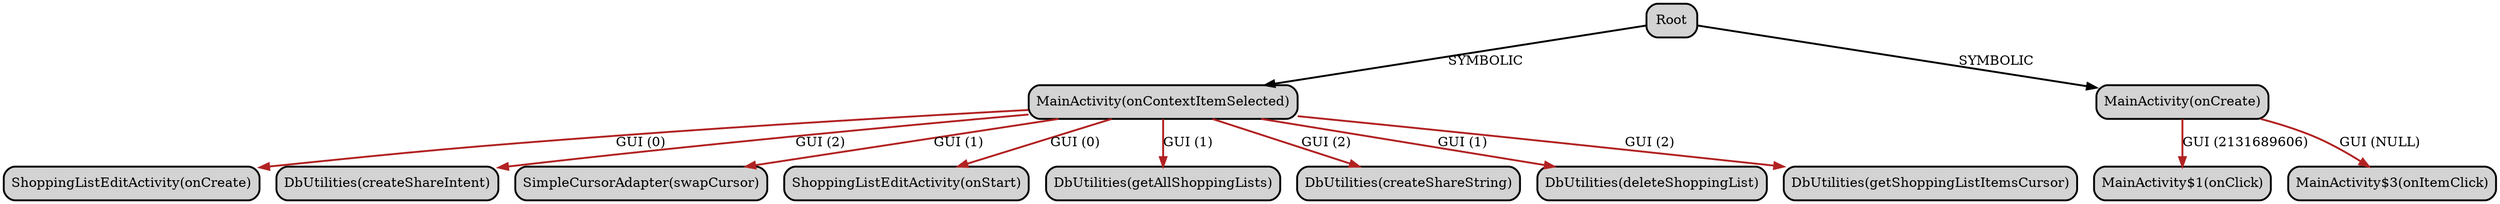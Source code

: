 digraph "CallGraph" {
    node [style="rounded,bold,filled"];
    node [shape=box];
    "Root" [label="Root",];
    "pl.com.andrzejgrzyb.shoppinglist.MainActivity: boolean onContextItemSelected(android.view.MenuItem)" [label="MainActivity(onContextItemSelected)",];
    "Root"->"pl.com.andrzejgrzyb.shoppinglist.MainActivity: boolean onContextItemSelected(android.view.MenuItem)" [label="SYMBOLIC",style=bold,color=black,];
    "pl.com.andrzejgrzyb.shoppinglist.ShoppingListEditActivity: void onCreate(android.os.Bundle)" [label="ShoppingListEditActivity(onCreate)",];
    "pl.com.andrzejgrzyb.shoppinglist.MainActivity: boolean onContextItemSelected(android.view.MenuItem)"->"pl.com.andrzejgrzyb.shoppinglist.ShoppingListEditActivity: void onCreate(android.os.Bundle)" [label="GUI (0)",style=bold,color=firebrick,];
    "pl.com.andrzejgrzyb.shoppinglist.data.DbUtilities: android.content.Intent createShareIntent(java.lang.String)" [label="DbUtilities(createShareIntent)",];
    "pl.com.andrzejgrzyb.shoppinglist.MainActivity: boolean onContextItemSelected(android.view.MenuItem)"->"pl.com.andrzejgrzyb.shoppinglist.data.DbUtilities: android.content.Intent createShareIntent(java.lang.String)" [label="GUI (2)",style=bold,color=firebrick,];
    "android.support.v4.widget.SimpleCursorAdapter: android.database.Cursor swapCursor(android.database.Cursor)" [label="SimpleCursorAdapter(swapCursor)",];
    "pl.com.andrzejgrzyb.shoppinglist.MainActivity: boolean onContextItemSelected(android.view.MenuItem)"->"android.support.v4.widget.SimpleCursorAdapter: android.database.Cursor swapCursor(android.database.Cursor)" [label="GUI (1)",style=bold,color=firebrick,];
    "pl.com.andrzejgrzyb.shoppinglist.ShoppingListEditActivity: void onStart()" [label="ShoppingListEditActivity(onStart)",];
    "pl.com.andrzejgrzyb.shoppinglist.MainActivity: boolean onContextItemSelected(android.view.MenuItem)"->"pl.com.andrzejgrzyb.shoppinglist.ShoppingListEditActivity: void onStart()" [label="GUI (0)",style=bold,color=firebrick,];
    "pl.com.andrzejgrzyb.shoppinglist.data.DbUtilities: android.database.Cursor getAllShoppingLists()" [label="DbUtilities(getAllShoppingLists)",];
    "pl.com.andrzejgrzyb.shoppinglist.MainActivity: boolean onContextItemSelected(android.view.MenuItem)"->"pl.com.andrzejgrzyb.shoppinglist.data.DbUtilities: android.database.Cursor getAllShoppingLists()" [label="GUI (1)",style=bold,color=firebrick,];
    "pl.com.andrzejgrzyb.shoppinglist.data.DbUtilities: java.lang.String createShareString(android.database.Cursor,java.lang.String,java.lang.String)" [label="DbUtilities(createShareString)",];
    "pl.com.andrzejgrzyb.shoppinglist.MainActivity: boolean onContextItemSelected(android.view.MenuItem)"->"pl.com.andrzejgrzyb.shoppinglist.data.DbUtilities: java.lang.String createShareString(android.database.Cursor,java.lang.String,java.lang.String)" [label="GUI (2)",style=bold,color=firebrick,];
    "pl.com.andrzejgrzyb.shoppinglist.data.DbUtilities: boolean deleteShoppingList(long)" [label="DbUtilities(deleteShoppingList)",];
    "pl.com.andrzejgrzyb.shoppinglist.MainActivity: boolean onContextItemSelected(android.view.MenuItem)"->"pl.com.andrzejgrzyb.shoppinglist.data.DbUtilities: boolean deleteShoppingList(long)" [label="GUI (1)",style=bold,color=firebrick,];
    "pl.com.andrzejgrzyb.shoppinglist.data.DbUtilities: android.database.Cursor getShoppingListItemsCursor(long)" [label="DbUtilities(getShoppingListItemsCursor)",];
    "pl.com.andrzejgrzyb.shoppinglist.MainActivity: boolean onContextItemSelected(android.view.MenuItem)"->"pl.com.andrzejgrzyb.shoppinglist.data.DbUtilities: android.database.Cursor getShoppingListItemsCursor(long)" [label="GUI (2)",style=bold,color=firebrick,];
    "pl.com.andrzejgrzyb.shoppinglist.MainActivity: void onCreate(android.os.Bundle)" [label="MainActivity(onCreate)",];
    "Root"->"pl.com.andrzejgrzyb.shoppinglist.MainActivity: void onCreate(android.os.Bundle)" [label="SYMBOLIC",style=bold,color=black,];
    "pl.com.andrzejgrzyb.shoppinglist.MainActivity$1: void onClick(android.view.View)" [label="MainActivity$1(onClick)",];
    "pl.com.andrzejgrzyb.shoppinglist.MainActivity: void onCreate(android.os.Bundle)"->"pl.com.andrzejgrzyb.shoppinglist.MainActivity$1: void onClick(android.view.View)" [label="GUI (2131689606)",style=bold,color=firebrick,];
    "pl.com.andrzejgrzyb.shoppinglist.MainActivity$3: void onItemClick(android.widget.AdapterView,android.view.View,int,long)" [label="MainActivity$3(onItemClick)",];
    "pl.com.andrzejgrzyb.shoppinglist.MainActivity: void onCreate(android.os.Bundle)"->"pl.com.andrzejgrzyb.shoppinglist.MainActivity$3: void onItemClick(android.widget.AdapterView,android.view.View,int,long)" [label="GUI (NULL)",style=bold,color=firebrick,];
}
